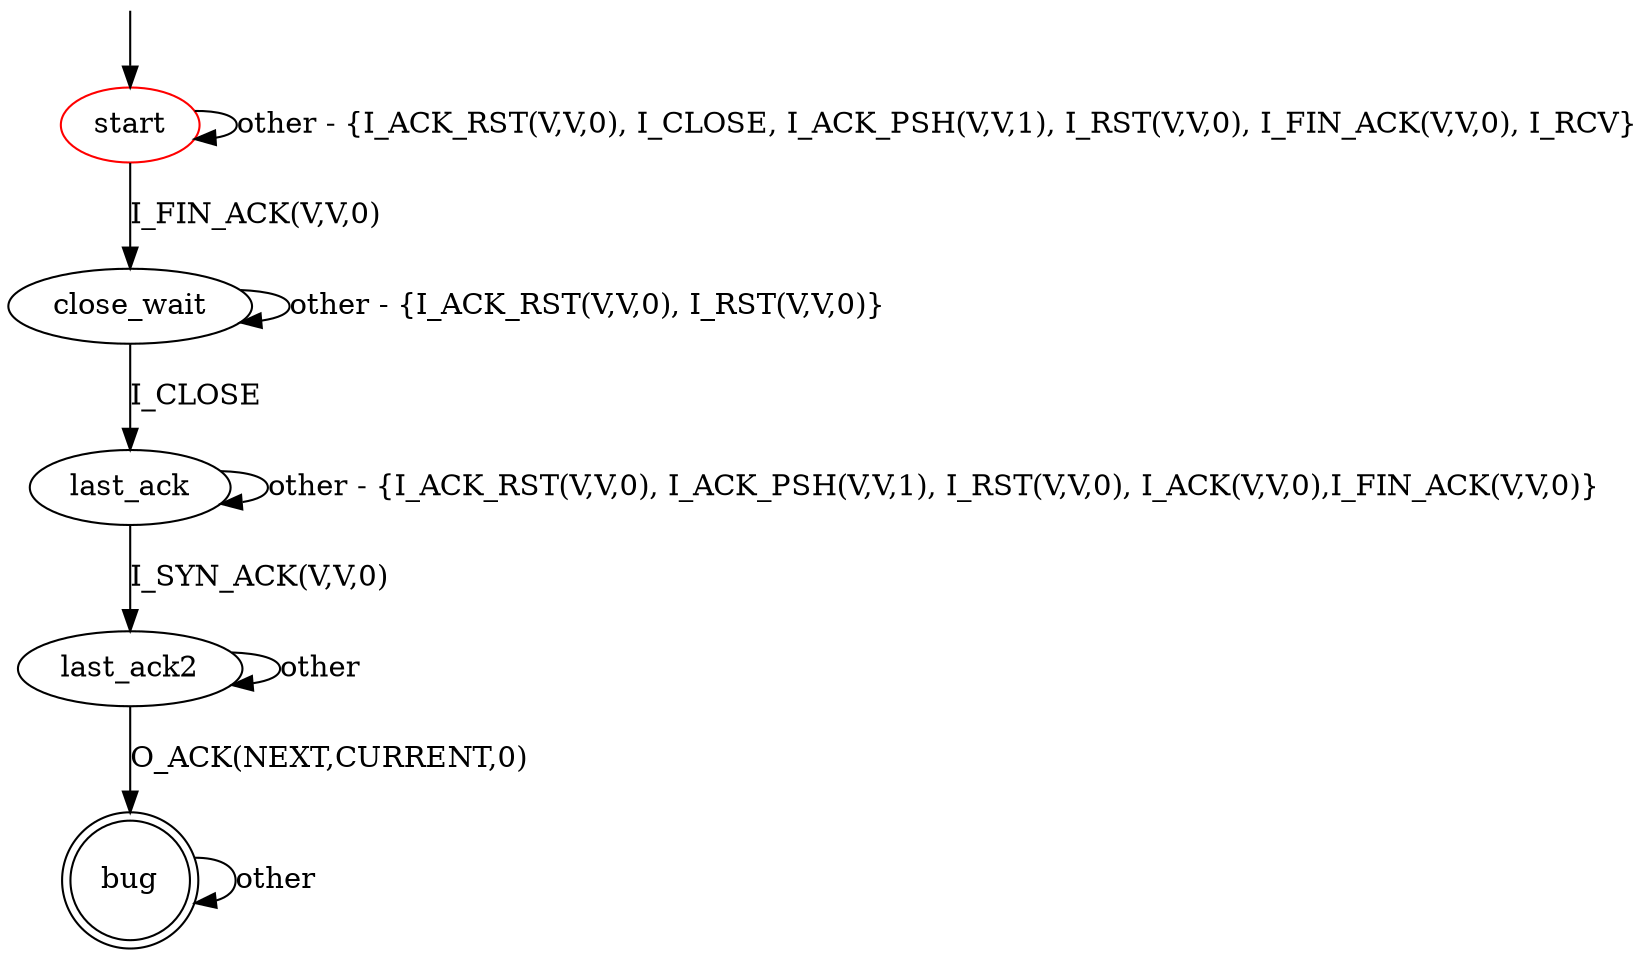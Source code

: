 digraph G {
label=""
start [color="red"]
bug [shape="doublecircle"]


start -> start [label="other - {I_ACK_RST(V,V,0), I_CLOSE, I_ACK_PSH(V,V,1), I_RST(V,V,0), I_FIN_ACK(V,V,0), I_RCV}"]
start -> close_wait [label="I_FIN_ACK(V,V,0)"]
close_wait -> close_wait [label="other - {I_ACK_RST(V,V,0), I_RST(V,V,0)}"]
close_wait -> last_ack [label="I_CLOSE"]
last_ack -> last_ack [label="other - {I_ACK_RST(V,V,0), I_ACK_PSH(V,V,1), I_RST(V,V,0), I_ACK(V,V,0),I_FIN_ACK(V,V,0)}"]
last_ack -> last_ack2 [label="I_SYN_ACK(V,V,0)"]
last_ack2 -> last_ack2 [label="other"]
last_ack2 -> bug [label="O_ACK(NEXT,CURRENT,0)"]

bug -> bug [label="other"]

__start0 [label="" shape="none" width="0" height="0"];
__start0 -> start;
}

